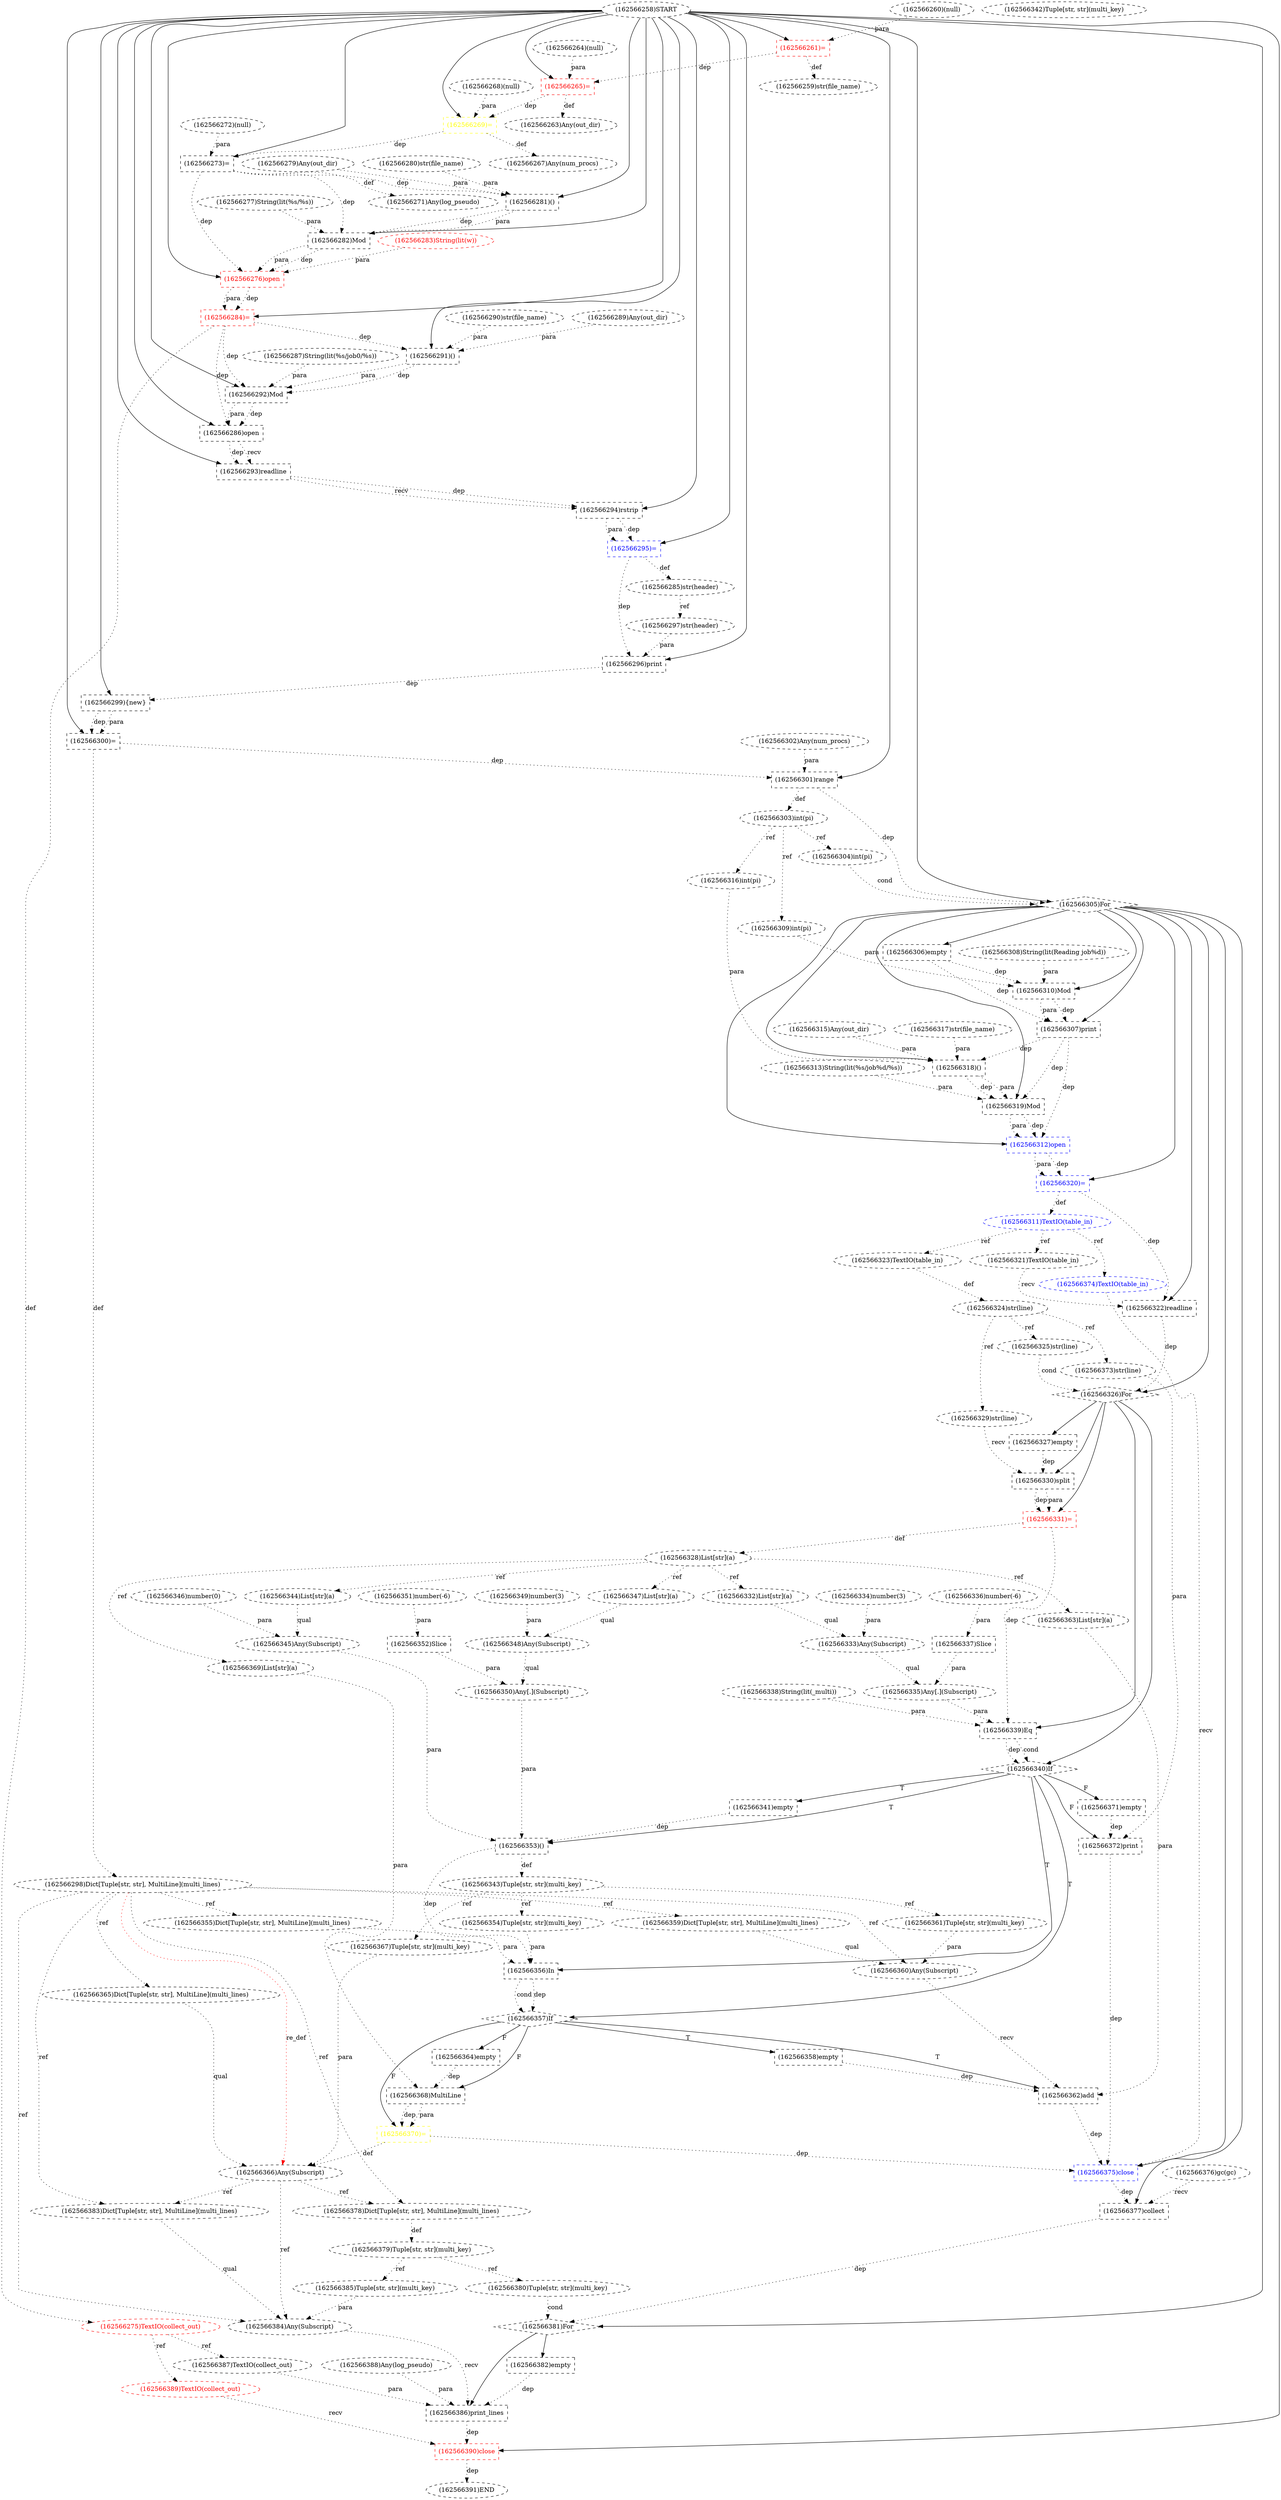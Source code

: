 digraph G {
1 [label="(162566347)List[str](a)" shape=ellipse style=dashed]
2 [label="(162566279)Any(out_dir)" shape=ellipse style=dashed]
3 [label="(162566309)int(pi)" shape=ellipse style=dashed]
4 [label="(162566289)Any(out_dir)" shape=ellipse style=dashed]
5 [label="(162566371)empty" shape=box style=dashed]
6 [label="(162566339)Eq" shape=box style=dashed]
7 [label="(162566308)String(lit(Reading job%d))" shape=ellipse style=dashed]
8 [label="(162566387)TextIO(collect_out)" shape=ellipse style=dashed]
9 [label="(162566364)empty" shape=box style=dashed]
10 [label="(162566369)List[str](a)" shape=ellipse style=dashed]
11 [label="(162566320)=" shape=box style=dashed color=blue fontcolor=blue]
12 [label="(162566362)add" shape=box style=dashed]
13 [label="(162566375)close" shape=box style=dashed color=blue fontcolor=blue]
14 [label="(162566351)number(-6)" shape=ellipse style=dashed]
15 [label="(162566356)In" shape=box style=dashed]
16 [label="(162566342)Tuple[str, str](multi_key)" shape=ellipse style=dashed]
17 [label="(162566293)readline" shape=box style=dashed]
18 [label="(162566259)str(file_name)" shape=ellipse style=dashed]
19 [label="(162566354)Tuple[str, str](multi_key)" shape=ellipse style=dashed]
20 [label="(162566380)Tuple[str, str](multi_key)" shape=ellipse style=dashed]
21 [label="(162566317)str(file_name)" shape=ellipse style=dashed]
22 [label="(162566389)TextIO(collect_out)" shape=ellipse style=dashed color=red fontcolor=red]
23 [label="(162566292)Mod" shape=box style=dashed]
24 [label="(162566304)int(pi)" shape=ellipse style=dashed]
25 [label="(162566290)str(file_name)" shape=ellipse style=dashed]
26 [label="(162566323)TextIO(table_in)" shape=ellipse style=dashed]
27 [label="(162566350)Any[.](Subscript)" shape=ellipse style=dashed]
28 [label="(162566336)number(-6)" shape=ellipse style=dashed]
29 [label="(162566349)number(3)" shape=ellipse style=dashed]
30 [label="(162566367)Tuple[str, str](multi_key)" shape=ellipse style=dashed]
31 [label="(162566357)If" shape=diamond style=dashed]
32 [label="(162566335)Any[.](Subscript)" shape=ellipse style=dashed]
33 [label="(162566271)Any(log_pseudo)" shape=ellipse style=dashed]
34 [label="(162566383)Dict[Tuple[str, str], MultiLine](multi_lines)" shape=ellipse style=dashed]
35 [label="(162566258)START" style=dashed]
36 [label="(162566390)close" shape=box style=dashed color=red fontcolor=red]
37 [label="(162566276)open" shape=box style=dashed color=red fontcolor=red]
38 [label="(162566319)Mod" shape=box style=dashed]
39 [label="(162566327)empty" shape=box style=dashed]
40 [label="(162566298)Dict[Tuple[str, str], MultiLine](multi_lines)" shape=ellipse style=dashed]
41 [label="(162566330)split" shape=box style=dashed]
42 [label="(162566343)Tuple[str, str](multi_key)" shape=ellipse style=dashed]
43 [label="(162566360)Any(Subscript)" shape=ellipse style=dashed]
44 [label="(162566284)=" shape=box style=dashed color=red fontcolor=red]
45 [label="(162566359)Dict[Tuple[str, str], MultiLine](multi_lines)" shape=ellipse style=dashed]
46 [label="(162566332)List[str](a)" shape=ellipse style=dashed]
47 [label="(162566296)print" shape=box style=dashed]
48 [label="(162566377)collect" shape=box style=dashed]
49 [label="(162566353)()" shape=box style=dashed]
50 [label="(162566337)Slice" shape=box style=dashed]
51 [label="(162566346)number(0)" shape=ellipse style=dashed]
52 [label="(162566388)Any(log_pseudo)" shape=ellipse style=dashed]
53 [label="(162566305)For" shape=diamond style=dashed]
54 [label="(162566363)List[str](a)" shape=ellipse style=dashed]
55 [label="(162566261)=" shape=box style=dashed color=red fontcolor=red]
56 [label="(162566310)Mod" shape=box style=dashed]
57 [label="(162566391)END" style=dashed]
58 [label="(162566277)String(lit(%s/%s))" shape=ellipse style=dashed]
59 [label="(162566272)(null)" shape=ellipse style=dashed]
60 [label="(162566313)String(lit(%s/job%d/%s))" shape=ellipse style=dashed]
61 [label="(162566329)str(line)" shape=ellipse style=dashed]
62 [label="(162566321)TextIO(table_in)" shape=ellipse style=dashed]
63 [label="(162566260)(null)" shape=ellipse style=dashed]
64 [label="(162566311)TextIO(table_in)" shape=ellipse style=dashed color=blue fontcolor=blue]
65 [label="(162566282)Mod" shape=box style=dashed]
66 [label="(162566280)str(file_name)" shape=ellipse style=dashed]
67 [label="(162566299){new}" shape=box style=dashed]
68 [label="(162566297)str(header)" shape=ellipse style=dashed]
69 [label="(162566355)Dict[Tuple[str, str], MultiLine](multi_lines)" shape=ellipse style=dashed]
70 [label="(162566361)Tuple[str, str](multi_key)" shape=ellipse style=dashed]
71 [label="(162566300)=" shape=box style=dashed color=black fontcolor=black]
72 [label="(162566340)If" shape=diamond style=dashed]
73 [label="(162566269)=" shape=box style=dashed color=yellow fontcolor=yellow]
74 [label="(162566312)open" shape=box style=dashed color=blue fontcolor=blue]
75 [label="(162566376)gc(gc)" shape=ellipse style=dashed]
76 [label="(162566378)Dict[Tuple[str, str], MultiLine](multi_lines)" shape=ellipse style=dashed]
77 [label="(162566334)number(3)" shape=ellipse style=dashed]
78 [label="(162566381)For" shape=diamond style=dashed]
79 [label="(162566283)String(lit(w))" shape=ellipse style=dashed color=red fontcolor=red]
80 [label="(162566338)String(lit(_multi))" shape=ellipse style=dashed]
81 [label="(162566295)=" shape=box style=dashed color=blue fontcolor=blue]
82 [label="(162566291)()" shape=box style=dashed]
83 [label="(162566385)Tuple[str, str](multi_key)" shape=ellipse style=dashed]
84 [label="(162566286)open" shape=box style=dashed]
85 [label="(162566366)Any(Subscript)" shape=ellipse style=dashed]
86 [label="(162566316)int(pi)" shape=ellipse style=dashed]
87 [label="(162566265)=" shape=box style=dashed color=red fontcolor=red]
88 [label="(162566322)readline" shape=box style=dashed]
89 [label="(162566379)Tuple[str, str](multi_key)" shape=ellipse style=dashed]
90 [label="(162566264)(null)" shape=ellipse style=dashed]
91 [label="(162566285)str(header)" shape=ellipse style=dashed]
92 [label="(162566318)()" shape=box style=dashed]
93 [label="(162566368)MultiLine" shape=box style=dashed]
94 [label="(162566384)Any(Subscript)" shape=ellipse style=dashed]
95 [label="(162566331)=" shape=box style=dashed color=red fontcolor=red]
96 [label="(162566281)()" shape=box style=dashed]
97 [label="(162566301)range" shape=box style=dashed]
98 [label="(162566326)For" shape=diamond style=dashed]
99 [label="(162566386)print_lines" shape=box style=dashed]
100 [label="(162566352)Slice" shape=box style=dashed]
101 [label="(162566358)empty" shape=box style=dashed]
102 [label="(162566273)=" shape=box style=dashed color=black fontcolor=black]
103 [label="(162566333)Any(Subscript)" shape=ellipse style=dashed]
104 [label="(162566302)Any(num_procs)" shape=ellipse style=dashed]
105 [label="(162566275)TextIO(collect_out)" shape=ellipse style=dashed color=red fontcolor=red]
106 [label="(162566303)int(pi)" shape=ellipse style=dashed]
107 [label="(162566374)TextIO(table_in)" shape=ellipse style=dashed color=blue fontcolor=blue]
108 [label="(162566341)empty" shape=box style=dashed]
109 [label="(162566372)print" shape=box style=dashed]
110 [label="(162566328)List[str](a)" shape=ellipse style=dashed]
111 [label="(162566287)String(lit(%s/job0/%s))" shape=ellipse style=dashed]
112 [label="(162566307)print" shape=box style=dashed]
113 [label="(162566345)Any(Subscript)" shape=ellipse style=dashed]
114 [label="(162566324)str(line)" shape=ellipse style=dashed]
115 [label="(162566348)Any(Subscript)" shape=ellipse style=dashed]
116 [label="(162566263)Any(out_dir)" shape=ellipse style=dashed]
117 [label="(162566294)rstrip" shape=box style=dashed]
118 [label="(162566382)empty" shape=box style=dashed]
119 [label="(162566306)empty" shape=box style=dashed]
120 [label="(162566315)Any(out_dir)" shape=ellipse style=dashed]
121 [label="(162566365)Dict[Tuple[str, str], MultiLine](multi_lines)" shape=ellipse style=dashed]
122 [label="(162566370)=" shape=box style=dashed color=yellow fontcolor=yellow]
123 [label="(162566325)str(line)" shape=ellipse style=dashed]
124 [label="(162566267)Any(num_procs)" shape=ellipse style=dashed]
125 [label="(162566268)(null)" shape=ellipse style=dashed]
126 [label="(162566373)str(line)" shape=ellipse style=dashed]
127 [label="(162566344)List[str](a)" shape=ellipse style=dashed]
110 -> 1 [label="ref" style=dotted];
106 -> 3 [label="ref" style=dotted];
72 -> 5 [label="F"];
98 -> 6 [label="" style=solid];
32 -> 6 [label="para" style=dotted];
80 -> 6 [label="para" style=dotted];
95 -> 6 [label="dep" style=dotted];
105 -> 8 [label="ref" style=dotted];
31 -> 9 [label="F"];
110 -> 10 [label="ref" style=dotted];
53 -> 11 [label="" style=solid];
74 -> 11 [label="dep" style=dotted];
74 -> 11 [label="para" style=dotted];
31 -> 12 [label="T"];
43 -> 12 [label="recv" style=dotted];
54 -> 12 [label="para" style=dotted];
101 -> 12 [label="dep" style=dotted];
53 -> 13 [label="" style=solid];
107 -> 13 [label="recv" style=dotted];
12 -> 13 [label="dep" style=dotted];
109 -> 13 [label="dep" style=dotted];
122 -> 13 [label="dep" style=dotted];
72 -> 15 [label="T"];
19 -> 15 [label="para" style=dotted];
69 -> 15 [label="para" style=dotted];
49 -> 15 [label="dep" style=dotted];
35 -> 17 [label="" style=solid];
84 -> 17 [label="dep" style=dotted];
84 -> 17 [label="recv" style=dotted];
55 -> 18 [label="def" style=dotted];
42 -> 19 [label="ref" style=dotted];
89 -> 20 [label="ref" style=dotted];
105 -> 22 [label="ref" style=dotted];
35 -> 23 [label="" style=solid];
111 -> 23 [label="para" style=dotted];
82 -> 23 [label="dep" style=dotted];
82 -> 23 [label="para" style=dotted];
44 -> 23 [label="dep" style=dotted];
106 -> 24 [label="ref" style=dotted];
64 -> 26 [label="ref" style=dotted];
115 -> 27 [label="qual" style=dotted];
100 -> 27 [label="para" style=dotted];
42 -> 30 [label="ref" style=dotted];
72 -> 31 [label="T"];
15 -> 31 [label="dep" style=dotted];
15 -> 31 [label="cond" style=dotted];
103 -> 32 [label="qual" style=dotted];
50 -> 32 [label="para" style=dotted];
102 -> 33 [label="def" style=dotted];
40 -> 34 [label="ref" style=dotted];
85 -> 34 [label="ref" style=dotted];
35 -> 36 [label="" style=solid];
22 -> 36 [label="recv" style=dotted];
99 -> 36 [label="dep" style=dotted];
35 -> 37 [label="" style=solid];
65 -> 37 [label="dep" style=dotted];
65 -> 37 [label="para" style=dotted];
79 -> 37 [label="para" style=dotted];
102 -> 37 [label="dep" style=dotted];
53 -> 38 [label="" style=solid];
60 -> 38 [label="para" style=dotted];
92 -> 38 [label="dep" style=dotted];
92 -> 38 [label="para" style=dotted];
112 -> 38 [label="dep" style=dotted];
98 -> 39 [label="" style=solid];
71 -> 40 [label="def" style=dotted];
98 -> 41 [label="" style=solid];
61 -> 41 [label="recv" style=dotted];
39 -> 41 [label="dep" style=dotted];
49 -> 42 [label="def" style=dotted];
45 -> 43 [label="qual" style=dotted];
70 -> 43 [label="para" style=dotted];
40 -> 43 [label="ref" style=dotted];
35 -> 44 [label="" style=solid];
37 -> 44 [label="dep" style=dotted];
37 -> 44 [label="para" style=dotted];
40 -> 45 [label="ref" style=dotted];
110 -> 46 [label="ref" style=dotted];
35 -> 47 [label="" style=solid];
68 -> 47 [label="para" style=dotted];
81 -> 47 [label="dep" style=dotted];
53 -> 48 [label="" style=solid];
75 -> 48 [label="recv" style=dotted];
13 -> 48 [label="dep" style=dotted];
72 -> 49 [label="T"];
113 -> 49 [label="para" style=dotted];
27 -> 49 [label="para" style=dotted];
108 -> 49 [label="dep" style=dotted];
28 -> 50 [label="para" style=dotted];
35 -> 53 [label="" style=solid];
97 -> 53 [label="dep" style=dotted];
24 -> 53 [label="cond" style=dotted];
110 -> 54 [label="ref" style=dotted];
35 -> 55 [label="" style=solid];
63 -> 55 [label="para" style=dotted];
53 -> 56 [label="" style=solid];
7 -> 56 [label="para" style=dotted];
3 -> 56 [label="para" style=dotted];
119 -> 56 [label="dep" style=dotted];
36 -> 57 [label="dep" style=dotted];
114 -> 61 [label="ref" style=dotted];
64 -> 62 [label="ref" style=dotted];
11 -> 64 [label="def" style=dotted];
35 -> 65 [label="" style=solid];
58 -> 65 [label="para" style=dotted];
96 -> 65 [label="dep" style=dotted];
96 -> 65 [label="para" style=dotted];
102 -> 65 [label="dep" style=dotted];
35 -> 67 [label="" style=solid];
47 -> 67 [label="dep" style=dotted];
91 -> 68 [label="ref" style=dotted];
40 -> 69 [label="ref" style=dotted];
42 -> 70 [label="ref" style=dotted];
35 -> 71 [label="" style=solid];
67 -> 71 [label="dep" style=dotted];
67 -> 71 [label="para" style=dotted];
98 -> 72 [label="" style=solid];
6 -> 72 [label="dep" style=dotted];
6 -> 72 [label="cond" style=dotted];
35 -> 73 [label="" style=solid];
125 -> 73 [label="para" style=dotted];
87 -> 73 [label="dep" style=dotted];
53 -> 74 [label="" style=solid];
38 -> 74 [label="dep" style=dotted];
38 -> 74 [label="para" style=dotted];
112 -> 74 [label="dep" style=dotted];
40 -> 76 [label="ref" style=dotted];
85 -> 76 [label="ref" style=dotted];
35 -> 78 [label="" style=solid];
20 -> 78 [label="cond" style=dotted];
48 -> 78 [label="dep" style=dotted];
35 -> 81 [label="" style=solid];
117 -> 81 [label="dep" style=dotted];
117 -> 81 [label="para" style=dotted];
35 -> 82 [label="" style=solid];
4 -> 82 [label="para" style=dotted];
25 -> 82 [label="para" style=dotted];
44 -> 82 [label="dep" style=dotted];
89 -> 83 [label="ref" style=dotted];
35 -> 84 [label="" style=solid];
23 -> 84 [label="dep" style=dotted];
23 -> 84 [label="para" style=dotted];
44 -> 84 [label="dep" style=dotted];
121 -> 85 [label="qual" style=dotted];
30 -> 85 [label="para" style=dotted];
122 -> 85 [label="def" style=dotted];
40 -> 85 [label="re_def" style=dotted color=red];
106 -> 86 [label="ref" style=dotted];
35 -> 87 [label="" style=solid];
90 -> 87 [label="para" style=dotted];
55 -> 87 [label="dep" style=dotted];
53 -> 88 [label="" style=solid];
62 -> 88 [label="recv" style=dotted];
11 -> 88 [label="dep" style=dotted];
76 -> 89 [label="def" style=dotted];
81 -> 91 [label="def" style=dotted];
53 -> 92 [label="" style=solid];
120 -> 92 [label="para" style=dotted];
86 -> 92 [label="para" style=dotted];
21 -> 92 [label="para" style=dotted];
112 -> 92 [label="dep" style=dotted];
31 -> 93 [label="F"];
10 -> 93 [label="para" style=dotted];
9 -> 93 [label="dep" style=dotted];
34 -> 94 [label="qual" style=dotted];
83 -> 94 [label="para" style=dotted];
40 -> 94 [label="ref" style=dotted];
85 -> 94 [label="ref" style=dotted];
98 -> 95 [label="" style=solid];
41 -> 95 [label="dep" style=dotted];
41 -> 95 [label="para" style=dotted];
35 -> 96 [label="" style=solid];
2 -> 96 [label="para" style=dotted];
66 -> 96 [label="para" style=dotted];
102 -> 96 [label="dep" style=dotted];
35 -> 97 [label="" style=solid];
104 -> 97 [label="para" style=dotted];
71 -> 97 [label="dep" style=dotted];
53 -> 98 [label="" style=solid];
123 -> 98 [label="cond" style=dotted];
88 -> 98 [label="dep" style=dotted];
78 -> 99 [label="" style=solid];
94 -> 99 [label="recv" style=dotted];
8 -> 99 [label="para" style=dotted];
52 -> 99 [label="para" style=dotted];
118 -> 99 [label="dep" style=dotted];
14 -> 100 [label="para" style=dotted];
31 -> 101 [label="T"];
35 -> 102 [label="" style=solid];
59 -> 102 [label="para" style=dotted];
73 -> 102 [label="dep" style=dotted];
46 -> 103 [label="qual" style=dotted];
77 -> 103 [label="para" style=dotted];
44 -> 105 [label="def" style=dotted];
97 -> 106 [label="def" style=dotted];
64 -> 107 [label="ref" style=dotted];
72 -> 108 [label="T"];
72 -> 109 [label="F"];
126 -> 109 [label="para" style=dotted];
5 -> 109 [label="dep" style=dotted];
95 -> 110 [label="def" style=dotted];
53 -> 112 [label="" style=solid];
56 -> 112 [label="dep" style=dotted];
56 -> 112 [label="para" style=dotted];
119 -> 112 [label="dep" style=dotted];
127 -> 113 [label="qual" style=dotted];
51 -> 113 [label="para" style=dotted];
26 -> 114 [label="def" style=dotted];
1 -> 115 [label="qual" style=dotted];
29 -> 115 [label="para" style=dotted];
87 -> 116 [label="def" style=dotted];
35 -> 117 [label="" style=solid];
17 -> 117 [label="dep" style=dotted];
17 -> 117 [label="recv" style=dotted];
78 -> 118 [label="" style=solid];
53 -> 119 [label="" style=solid];
40 -> 121 [label="ref" style=dotted];
31 -> 122 [label="F"];
93 -> 122 [label="dep" style=dotted];
93 -> 122 [label="para" style=dotted];
114 -> 123 [label="ref" style=dotted];
73 -> 124 [label="def" style=dotted];
114 -> 126 [label="ref" style=dotted];
110 -> 127 [label="ref" style=dotted];
}